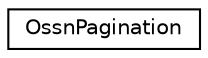 digraph "Graphical Class Hierarchy"
{
  edge [fontname="Helvetica",fontsize="10",labelfontname="Helvetica",labelfontsize="10"];
  node [fontname="Helvetica",fontsize="10",shape=record];
  rankdir="LR";
  Node1 [label="OssnPagination",height=0.2,width=0.4,color="black", fillcolor="white", style="filled",URL="$class_ossn_pagination.html"];
}
